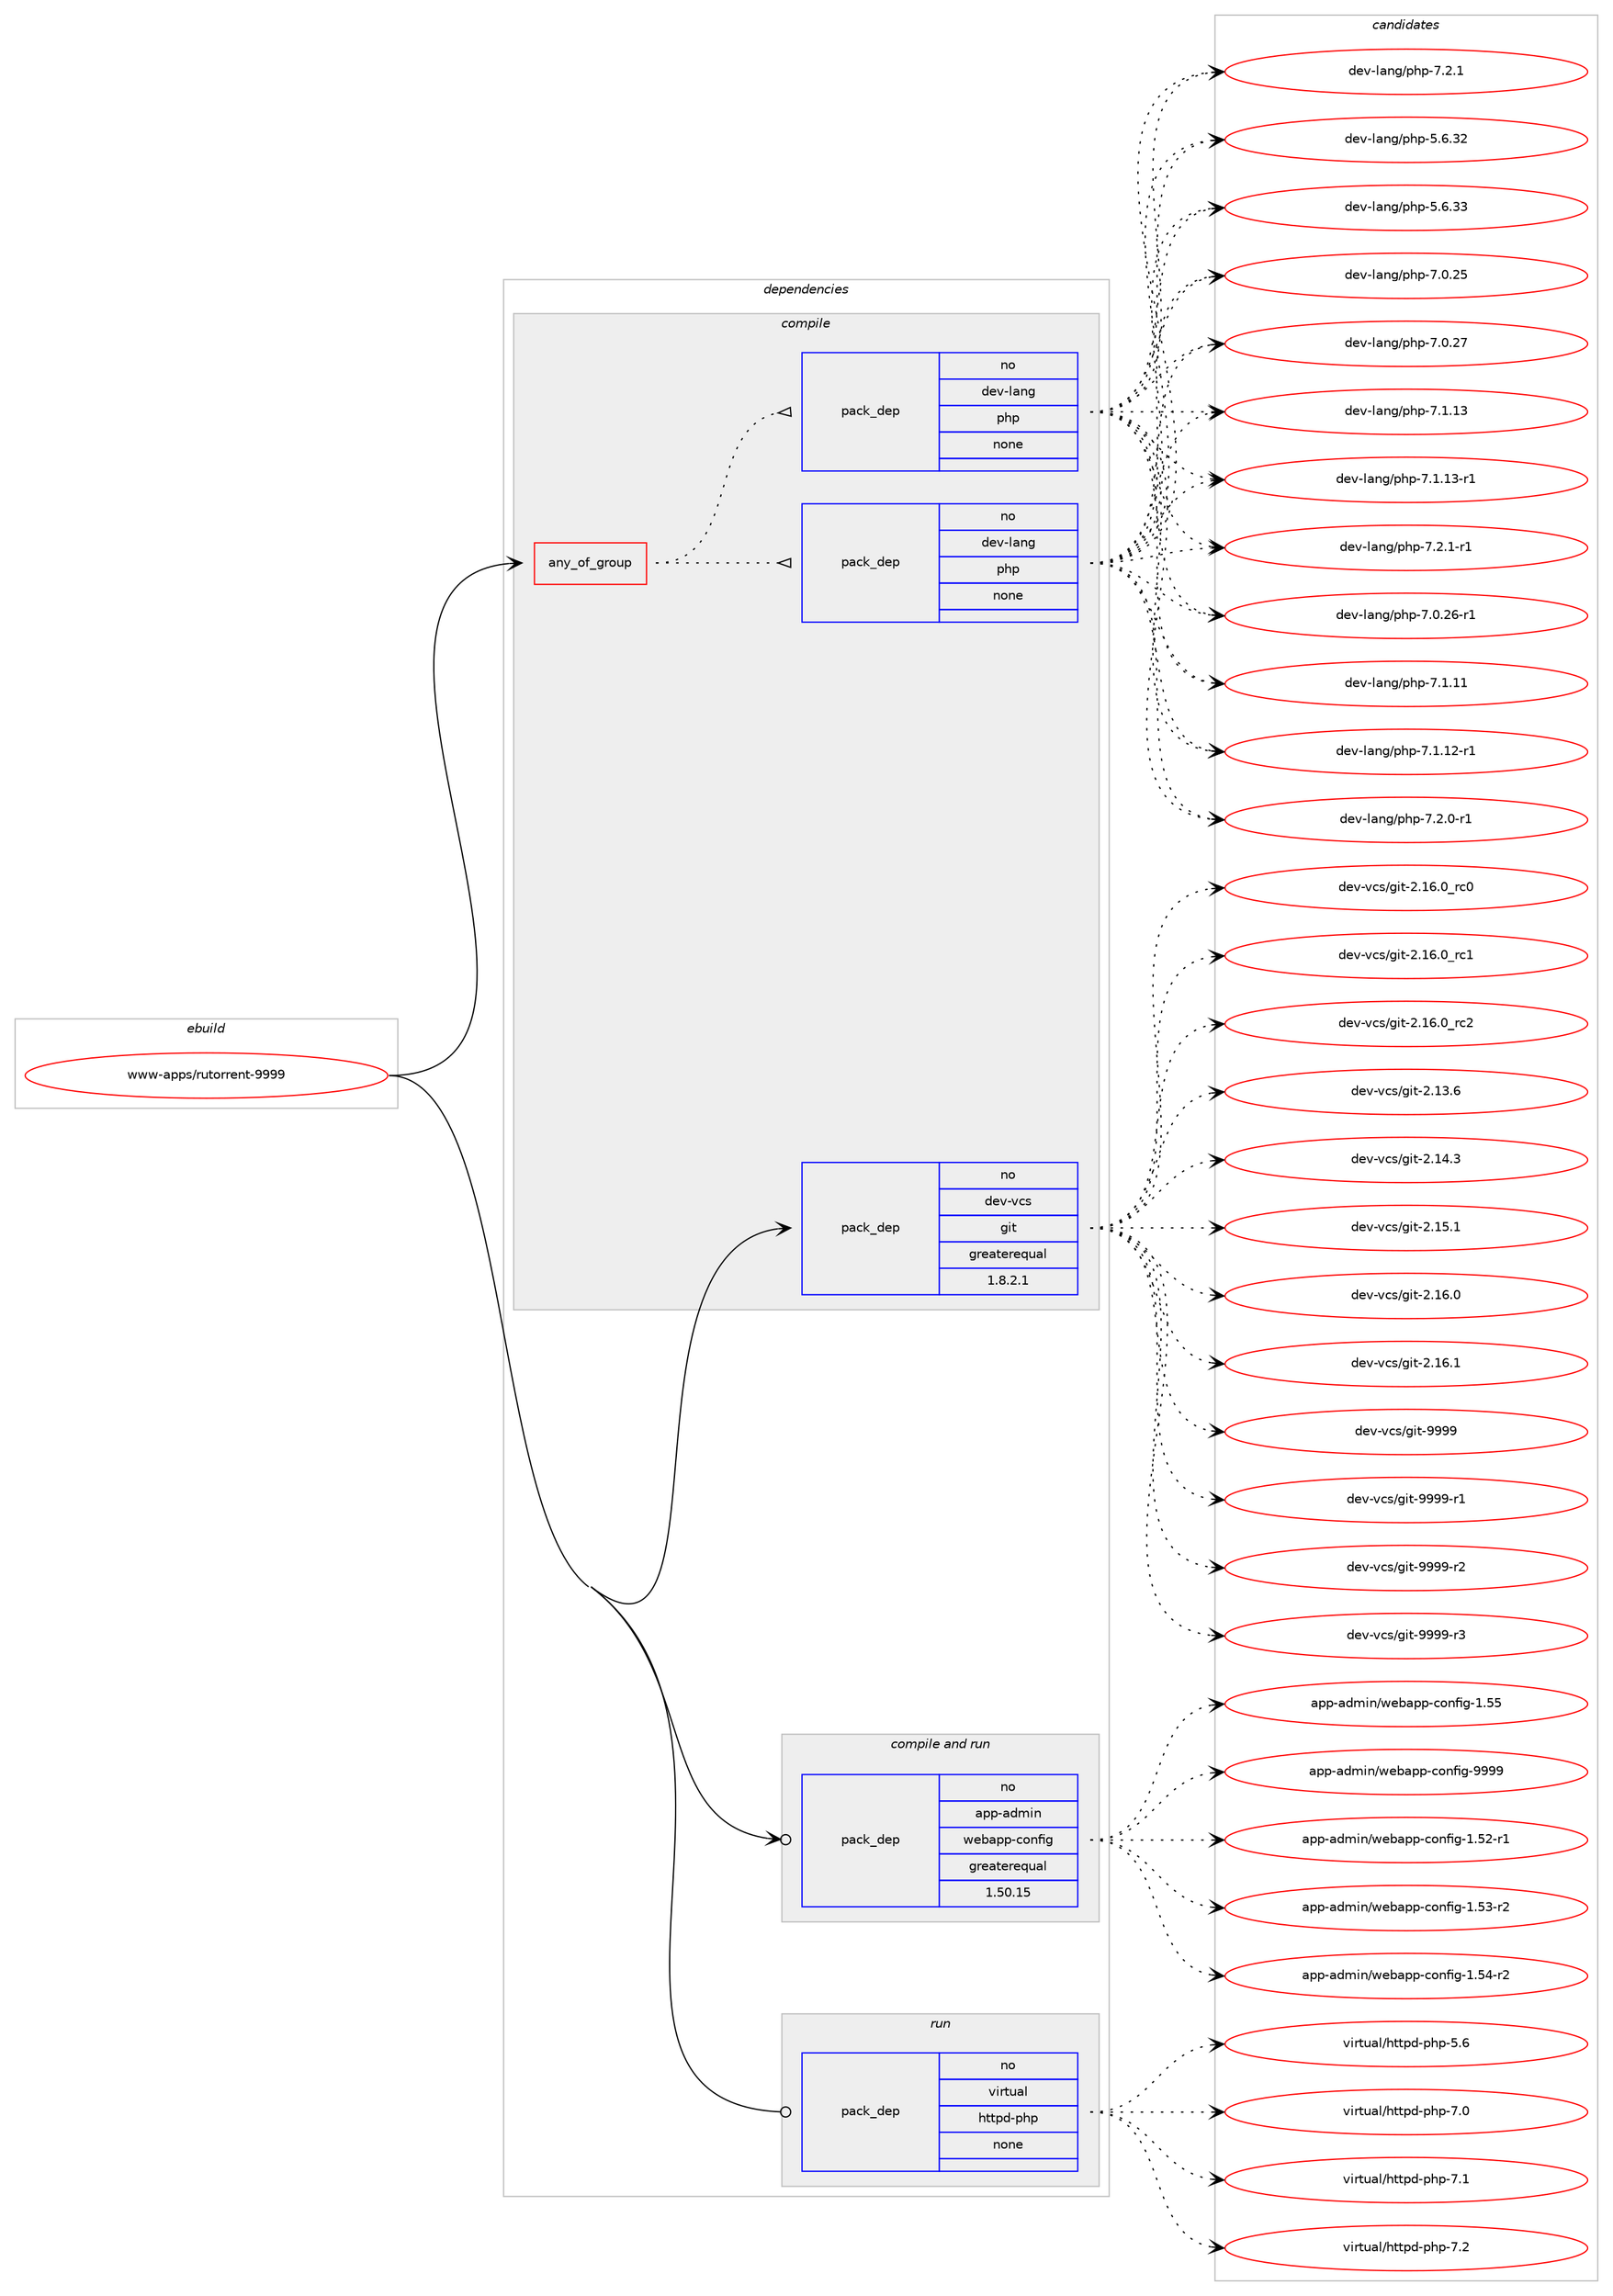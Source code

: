 digraph prolog {

# *************
# Graph options
# *************

newrank=true;
concentrate=true;
compound=true;
graph [rankdir=LR,fontname=Helvetica,fontsize=10,ranksep=1.5];#, ranksep=2.5, nodesep=0.2];
edge  [arrowhead=vee];
node  [fontname=Helvetica,fontsize=10];

# **********
# The ebuild
# **********

subgraph cluster_leftcol {
color=gray;
rank=same;
label=<<i>ebuild</i>>;
id [label="www-apps/rutorrent-9999", color=red, width=4, href="../www-apps/rutorrent-9999.svg"];
}

# ****************
# The dependencies
# ****************

subgraph cluster_midcol {
color=gray;
label=<<i>dependencies</i>>;
subgraph cluster_compile {
fillcolor="#eeeeee";
style=filled;
label=<<i>compile</i>>;
subgraph any68 {
dependency5477 [label=<<TABLE BORDER="0" CELLBORDER="1" CELLSPACING="0" CELLPADDING="4"><TR><TD CELLPADDING="10">any_of_group</TD></TR></TABLE>>, shape=none, color=red];subgraph pack4908 {
dependency5478 [label=<<TABLE BORDER="0" CELLBORDER="1" CELLSPACING="0" CELLPADDING="4" WIDTH="220"><TR><TD ROWSPAN="6" CELLPADDING="30">pack_dep</TD></TR><TR><TD WIDTH="110">no</TD></TR><TR><TD>dev-lang</TD></TR><TR><TD>php</TD></TR><TR><TD>none</TD></TR><TR><TD></TD></TR></TABLE>>, shape=none, color=blue];
}
dependency5477:e -> dependency5478:w [weight=20,style="dotted",arrowhead="oinv"];
subgraph pack4909 {
dependency5479 [label=<<TABLE BORDER="0" CELLBORDER="1" CELLSPACING="0" CELLPADDING="4" WIDTH="220"><TR><TD ROWSPAN="6" CELLPADDING="30">pack_dep</TD></TR><TR><TD WIDTH="110">no</TD></TR><TR><TD>dev-lang</TD></TR><TR><TD>php</TD></TR><TR><TD>none</TD></TR><TR><TD></TD></TR></TABLE>>, shape=none, color=blue];
}
dependency5477:e -> dependency5479:w [weight=20,style="dotted",arrowhead="oinv"];
}
id:e -> dependency5477:w [weight=20,style="solid",arrowhead="vee"];
subgraph pack4910 {
dependency5480 [label=<<TABLE BORDER="0" CELLBORDER="1" CELLSPACING="0" CELLPADDING="4" WIDTH="220"><TR><TD ROWSPAN="6" CELLPADDING="30">pack_dep</TD></TR><TR><TD WIDTH="110">no</TD></TR><TR><TD>dev-vcs</TD></TR><TR><TD>git</TD></TR><TR><TD>greaterequal</TD></TR><TR><TD>1.8.2.1</TD></TR></TABLE>>, shape=none, color=blue];
}
id:e -> dependency5480:w [weight=20,style="solid",arrowhead="vee"];
}
subgraph cluster_compileandrun {
fillcolor="#eeeeee";
style=filled;
label=<<i>compile and run</i>>;
subgraph pack4911 {
dependency5481 [label=<<TABLE BORDER="0" CELLBORDER="1" CELLSPACING="0" CELLPADDING="4" WIDTH="220"><TR><TD ROWSPAN="6" CELLPADDING="30">pack_dep</TD></TR><TR><TD WIDTH="110">no</TD></TR><TR><TD>app-admin</TD></TR><TR><TD>webapp-config</TD></TR><TR><TD>greaterequal</TD></TR><TR><TD>1.50.15</TD></TR></TABLE>>, shape=none, color=blue];
}
id:e -> dependency5481:w [weight=20,style="solid",arrowhead="odotvee"];
}
subgraph cluster_run {
fillcolor="#eeeeee";
style=filled;
label=<<i>run</i>>;
subgraph pack4912 {
dependency5482 [label=<<TABLE BORDER="0" CELLBORDER="1" CELLSPACING="0" CELLPADDING="4" WIDTH="220"><TR><TD ROWSPAN="6" CELLPADDING="30">pack_dep</TD></TR><TR><TD WIDTH="110">no</TD></TR><TR><TD>virtual</TD></TR><TR><TD>httpd-php</TD></TR><TR><TD>none</TD></TR><TR><TD></TD></TR></TABLE>>, shape=none, color=blue];
}
id:e -> dependency5482:w [weight=20,style="solid",arrowhead="odot"];
}
}

# **************
# The candidates
# **************

subgraph cluster_choices {
rank=same;
color=gray;
label=<<i>candidates</i>>;

subgraph choice4908 {
color=black;
nodesep=1;
choice100101118451089711010347112104112455546484650544511449 [label="dev-lang/php-7.0.26-r1", color=red, width=4,href="../dev-lang/php-7.0.26-r1.svg"];
choice10010111845108971101034711210411245554649464949 [label="dev-lang/php-7.1.11", color=red, width=4,href="../dev-lang/php-7.1.11.svg"];
choice100101118451089711010347112104112455546494649504511449 [label="dev-lang/php-7.1.12-r1", color=red, width=4,href="../dev-lang/php-7.1.12-r1.svg"];
choice1001011184510897110103471121041124555465046484511449 [label="dev-lang/php-7.2.0-r1", color=red, width=4,href="../dev-lang/php-7.2.0-r1.svg"];
choice100101118451089711010347112104112455546504649 [label="dev-lang/php-7.2.1", color=red, width=4,href="../dev-lang/php-7.2.1.svg"];
choice10010111845108971101034711210411245534654465150 [label="dev-lang/php-5.6.32", color=red, width=4,href="../dev-lang/php-5.6.32.svg"];
choice10010111845108971101034711210411245534654465151 [label="dev-lang/php-5.6.33", color=red, width=4,href="../dev-lang/php-5.6.33.svg"];
choice10010111845108971101034711210411245554648465053 [label="dev-lang/php-7.0.25", color=red, width=4,href="../dev-lang/php-7.0.25.svg"];
choice10010111845108971101034711210411245554648465055 [label="dev-lang/php-7.0.27", color=red, width=4,href="../dev-lang/php-7.0.27.svg"];
choice10010111845108971101034711210411245554649464951 [label="dev-lang/php-7.1.13", color=red, width=4,href="../dev-lang/php-7.1.13.svg"];
choice100101118451089711010347112104112455546494649514511449 [label="dev-lang/php-7.1.13-r1", color=red, width=4,href="../dev-lang/php-7.1.13-r1.svg"];
choice1001011184510897110103471121041124555465046494511449 [label="dev-lang/php-7.2.1-r1", color=red, width=4,href="../dev-lang/php-7.2.1-r1.svg"];
dependency5478:e -> choice100101118451089711010347112104112455546484650544511449:w [style=dotted,weight="100"];
dependency5478:e -> choice10010111845108971101034711210411245554649464949:w [style=dotted,weight="100"];
dependency5478:e -> choice100101118451089711010347112104112455546494649504511449:w [style=dotted,weight="100"];
dependency5478:e -> choice1001011184510897110103471121041124555465046484511449:w [style=dotted,weight="100"];
dependency5478:e -> choice100101118451089711010347112104112455546504649:w [style=dotted,weight="100"];
dependency5478:e -> choice10010111845108971101034711210411245534654465150:w [style=dotted,weight="100"];
dependency5478:e -> choice10010111845108971101034711210411245534654465151:w [style=dotted,weight="100"];
dependency5478:e -> choice10010111845108971101034711210411245554648465053:w [style=dotted,weight="100"];
dependency5478:e -> choice10010111845108971101034711210411245554648465055:w [style=dotted,weight="100"];
dependency5478:e -> choice10010111845108971101034711210411245554649464951:w [style=dotted,weight="100"];
dependency5478:e -> choice100101118451089711010347112104112455546494649514511449:w [style=dotted,weight="100"];
dependency5478:e -> choice1001011184510897110103471121041124555465046494511449:w [style=dotted,weight="100"];
}
subgraph choice4909 {
color=black;
nodesep=1;
choice100101118451089711010347112104112455546484650544511449 [label="dev-lang/php-7.0.26-r1", color=red, width=4,href="../dev-lang/php-7.0.26-r1.svg"];
choice10010111845108971101034711210411245554649464949 [label="dev-lang/php-7.1.11", color=red, width=4,href="../dev-lang/php-7.1.11.svg"];
choice100101118451089711010347112104112455546494649504511449 [label="dev-lang/php-7.1.12-r1", color=red, width=4,href="../dev-lang/php-7.1.12-r1.svg"];
choice1001011184510897110103471121041124555465046484511449 [label="dev-lang/php-7.2.0-r1", color=red, width=4,href="../dev-lang/php-7.2.0-r1.svg"];
choice100101118451089711010347112104112455546504649 [label="dev-lang/php-7.2.1", color=red, width=4,href="../dev-lang/php-7.2.1.svg"];
choice10010111845108971101034711210411245534654465150 [label="dev-lang/php-5.6.32", color=red, width=4,href="../dev-lang/php-5.6.32.svg"];
choice10010111845108971101034711210411245534654465151 [label="dev-lang/php-5.6.33", color=red, width=4,href="../dev-lang/php-5.6.33.svg"];
choice10010111845108971101034711210411245554648465053 [label="dev-lang/php-7.0.25", color=red, width=4,href="../dev-lang/php-7.0.25.svg"];
choice10010111845108971101034711210411245554648465055 [label="dev-lang/php-7.0.27", color=red, width=4,href="../dev-lang/php-7.0.27.svg"];
choice10010111845108971101034711210411245554649464951 [label="dev-lang/php-7.1.13", color=red, width=4,href="../dev-lang/php-7.1.13.svg"];
choice100101118451089711010347112104112455546494649514511449 [label="dev-lang/php-7.1.13-r1", color=red, width=4,href="../dev-lang/php-7.1.13-r1.svg"];
choice1001011184510897110103471121041124555465046494511449 [label="dev-lang/php-7.2.1-r1", color=red, width=4,href="../dev-lang/php-7.2.1-r1.svg"];
dependency5479:e -> choice100101118451089711010347112104112455546484650544511449:w [style=dotted,weight="100"];
dependency5479:e -> choice10010111845108971101034711210411245554649464949:w [style=dotted,weight="100"];
dependency5479:e -> choice100101118451089711010347112104112455546494649504511449:w [style=dotted,weight="100"];
dependency5479:e -> choice1001011184510897110103471121041124555465046484511449:w [style=dotted,weight="100"];
dependency5479:e -> choice100101118451089711010347112104112455546504649:w [style=dotted,weight="100"];
dependency5479:e -> choice10010111845108971101034711210411245534654465150:w [style=dotted,weight="100"];
dependency5479:e -> choice10010111845108971101034711210411245534654465151:w [style=dotted,weight="100"];
dependency5479:e -> choice10010111845108971101034711210411245554648465053:w [style=dotted,weight="100"];
dependency5479:e -> choice10010111845108971101034711210411245554648465055:w [style=dotted,weight="100"];
dependency5479:e -> choice10010111845108971101034711210411245554649464951:w [style=dotted,weight="100"];
dependency5479:e -> choice100101118451089711010347112104112455546494649514511449:w [style=dotted,weight="100"];
dependency5479:e -> choice1001011184510897110103471121041124555465046494511449:w [style=dotted,weight="100"];
}
subgraph choice4910 {
color=black;
nodesep=1;
choice10010111845118991154710310511645504649544648951149948 [label="dev-vcs/git-2.16.0_rc0", color=red, width=4,href="../dev-vcs/git-2.16.0_rc0.svg"];
choice10010111845118991154710310511645504649544648951149949 [label="dev-vcs/git-2.16.0_rc1", color=red, width=4,href="../dev-vcs/git-2.16.0_rc1.svg"];
choice10010111845118991154710310511645504649544648951149950 [label="dev-vcs/git-2.16.0_rc2", color=red, width=4,href="../dev-vcs/git-2.16.0_rc2.svg"];
choice10010111845118991154710310511645504649514654 [label="dev-vcs/git-2.13.6", color=red, width=4,href="../dev-vcs/git-2.13.6.svg"];
choice10010111845118991154710310511645504649524651 [label="dev-vcs/git-2.14.3", color=red, width=4,href="../dev-vcs/git-2.14.3.svg"];
choice10010111845118991154710310511645504649534649 [label="dev-vcs/git-2.15.1", color=red, width=4,href="../dev-vcs/git-2.15.1.svg"];
choice10010111845118991154710310511645504649544648 [label="dev-vcs/git-2.16.0", color=red, width=4,href="../dev-vcs/git-2.16.0.svg"];
choice10010111845118991154710310511645504649544649 [label="dev-vcs/git-2.16.1", color=red, width=4,href="../dev-vcs/git-2.16.1.svg"];
choice1001011184511899115471031051164557575757 [label="dev-vcs/git-9999", color=red, width=4,href="../dev-vcs/git-9999.svg"];
choice10010111845118991154710310511645575757574511449 [label="dev-vcs/git-9999-r1", color=red, width=4,href="../dev-vcs/git-9999-r1.svg"];
choice10010111845118991154710310511645575757574511450 [label="dev-vcs/git-9999-r2", color=red, width=4,href="../dev-vcs/git-9999-r2.svg"];
choice10010111845118991154710310511645575757574511451 [label="dev-vcs/git-9999-r3", color=red, width=4,href="../dev-vcs/git-9999-r3.svg"];
dependency5480:e -> choice10010111845118991154710310511645504649544648951149948:w [style=dotted,weight="100"];
dependency5480:e -> choice10010111845118991154710310511645504649544648951149949:w [style=dotted,weight="100"];
dependency5480:e -> choice10010111845118991154710310511645504649544648951149950:w [style=dotted,weight="100"];
dependency5480:e -> choice10010111845118991154710310511645504649514654:w [style=dotted,weight="100"];
dependency5480:e -> choice10010111845118991154710310511645504649524651:w [style=dotted,weight="100"];
dependency5480:e -> choice10010111845118991154710310511645504649534649:w [style=dotted,weight="100"];
dependency5480:e -> choice10010111845118991154710310511645504649544648:w [style=dotted,weight="100"];
dependency5480:e -> choice10010111845118991154710310511645504649544649:w [style=dotted,weight="100"];
dependency5480:e -> choice1001011184511899115471031051164557575757:w [style=dotted,weight="100"];
dependency5480:e -> choice10010111845118991154710310511645575757574511449:w [style=dotted,weight="100"];
dependency5480:e -> choice10010111845118991154710310511645575757574511450:w [style=dotted,weight="100"];
dependency5480:e -> choice10010111845118991154710310511645575757574511451:w [style=dotted,weight="100"];
}
subgraph choice4911 {
color=black;
nodesep=1;
choice971121124597100109105110471191019897112112459911111010210510345494653504511449 [label="app-admin/webapp-config-1.52-r1", color=red, width=4,href="../app-admin/webapp-config-1.52-r1.svg"];
choice971121124597100109105110471191019897112112459911111010210510345494653514511450 [label="app-admin/webapp-config-1.53-r2", color=red, width=4,href="../app-admin/webapp-config-1.53-r2.svg"];
choice971121124597100109105110471191019897112112459911111010210510345494653524511450 [label="app-admin/webapp-config-1.54-r2", color=red, width=4,href="../app-admin/webapp-config-1.54-r2.svg"];
choice97112112459710010910511047119101989711211245991111101021051034549465353 [label="app-admin/webapp-config-1.55", color=red, width=4,href="../app-admin/webapp-config-1.55.svg"];
choice97112112459710010910511047119101989711211245991111101021051034557575757 [label="app-admin/webapp-config-9999", color=red, width=4,href="../app-admin/webapp-config-9999.svg"];
dependency5481:e -> choice971121124597100109105110471191019897112112459911111010210510345494653504511449:w [style=dotted,weight="100"];
dependency5481:e -> choice971121124597100109105110471191019897112112459911111010210510345494653514511450:w [style=dotted,weight="100"];
dependency5481:e -> choice971121124597100109105110471191019897112112459911111010210510345494653524511450:w [style=dotted,weight="100"];
dependency5481:e -> choice97112112459710010910511047119101989711211245991111101021051034549465353:w [style=dotted,weight="100"];
dependency5481:e -> choice97112112459710010910511047119101989711211245991111101021051034557575757:w [style=dotted,weight="100"];
}
subgraph choice4912 {
color=black;
nodesep=1;
choice11810511411611797108471041161161121004511210411245534654 [label="virtual/httpd-php-5.6", color=red, width=4,href="../virtual/httpd-php-5.6.svg"];
choice11810511411611797108471041161161121004511210411245554648 [label="virtual/httpd-php-7.0", color=red, width=4,href="../virtual/httpd-php-7.0.svg"];
choice11810511411611797108471041161161121004511210411245554649 [label="virtual/httpd-php-7.1", color=red, width=4,href="../virtual/httpd-php-7.1.svg"];
choice11810511411611797108471041161161121004511210411245554650 [label="virtual/httpd-php-7.2", color=red, width=4,href="../virtual/httpd-php-7.2.svg"];
dependency5482:e -> choice11810511411611797108471041161161121004511210411245534654:w [style=dotted,weight="100"];
dependency5482:e -> choice11810511411611797108471041161161121004511210411245554648:w [style=dotted,weight="100"];
dependency5482:e -> choice11810511411611797108471041161161121004511210411245554649:w [style=dotted,weight="100"];
dependency5482:e -> choice11810511411611797108471041161161121004511210411245554650:w [style=dotted,weight="100"];
}
}

}
